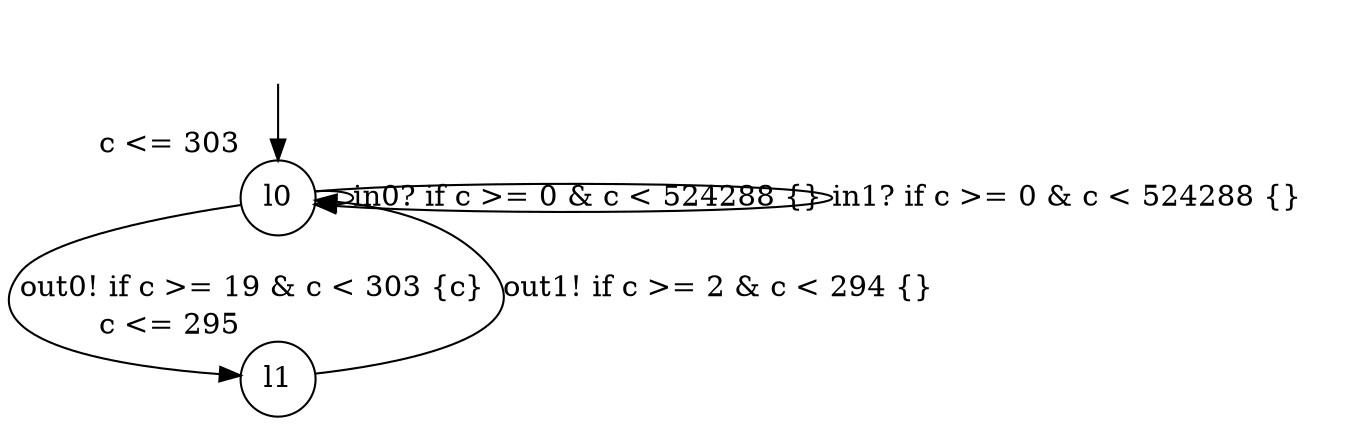 digraph g {
__start0 [label="" shape="none"];
l0 [shape="circle" margin=0 label="l0", xlabel="c <= 303"];
l1 [shape="circle" margin=0 label="l1", xlabel="c <= 295"];
l0 -> l0 [label="in0? if c >= 0 & c < 524288 {} "];
l0 -> l0 [label="in1? if c >= 0 & c < 524288 {} "];
l0 -> l1 [label="out0! if c >= 19 & c < 303 {c} "];
l1 -> l0 [label="out1! if c >= 2 & c < 294 {} "];
__start0 -> l0;
}
